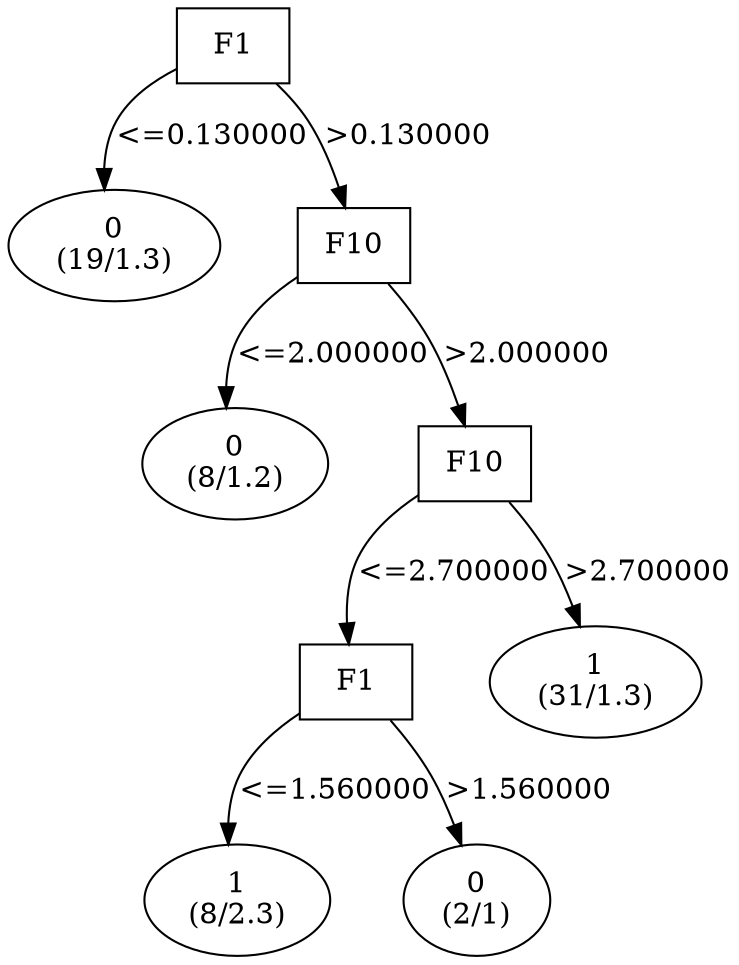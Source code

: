 digraph YaDT {
n0 [ shape=box, label="F1\n"]
n0 -> n1 [label="<=0.130000"]
n1 [ shape=ellipse, label="0\n(19/1.3)"]
n0 -> n2 [label=">0.130000"]
n2 [ shape=box, label="F10\n"]
n2 -> n3 [label="<=2.000000"]
n3 [ shape=ellipse, label="0\n(8/1.2)"]
n2 -> n4 [label=">2.000000"]
n4 [ shape=box, label="F10\n"]
n4 -> n5 [label="<=2.700000"]
n5 [ shape=box, label="F1\n"]
n5 -> n6 [label="<=1.560000"]
n6 [ shape=ellipse, label="1\n(8/2.3)"]
n5 -> n7 [label=">1.560000"]
n7 [ shape=ellipse, label="0\n(2/1)"]
n4 -> n9 [label=">2.700000"]
n9 [ shape=ellipse, label="1\n(31/1.3)"]
}
